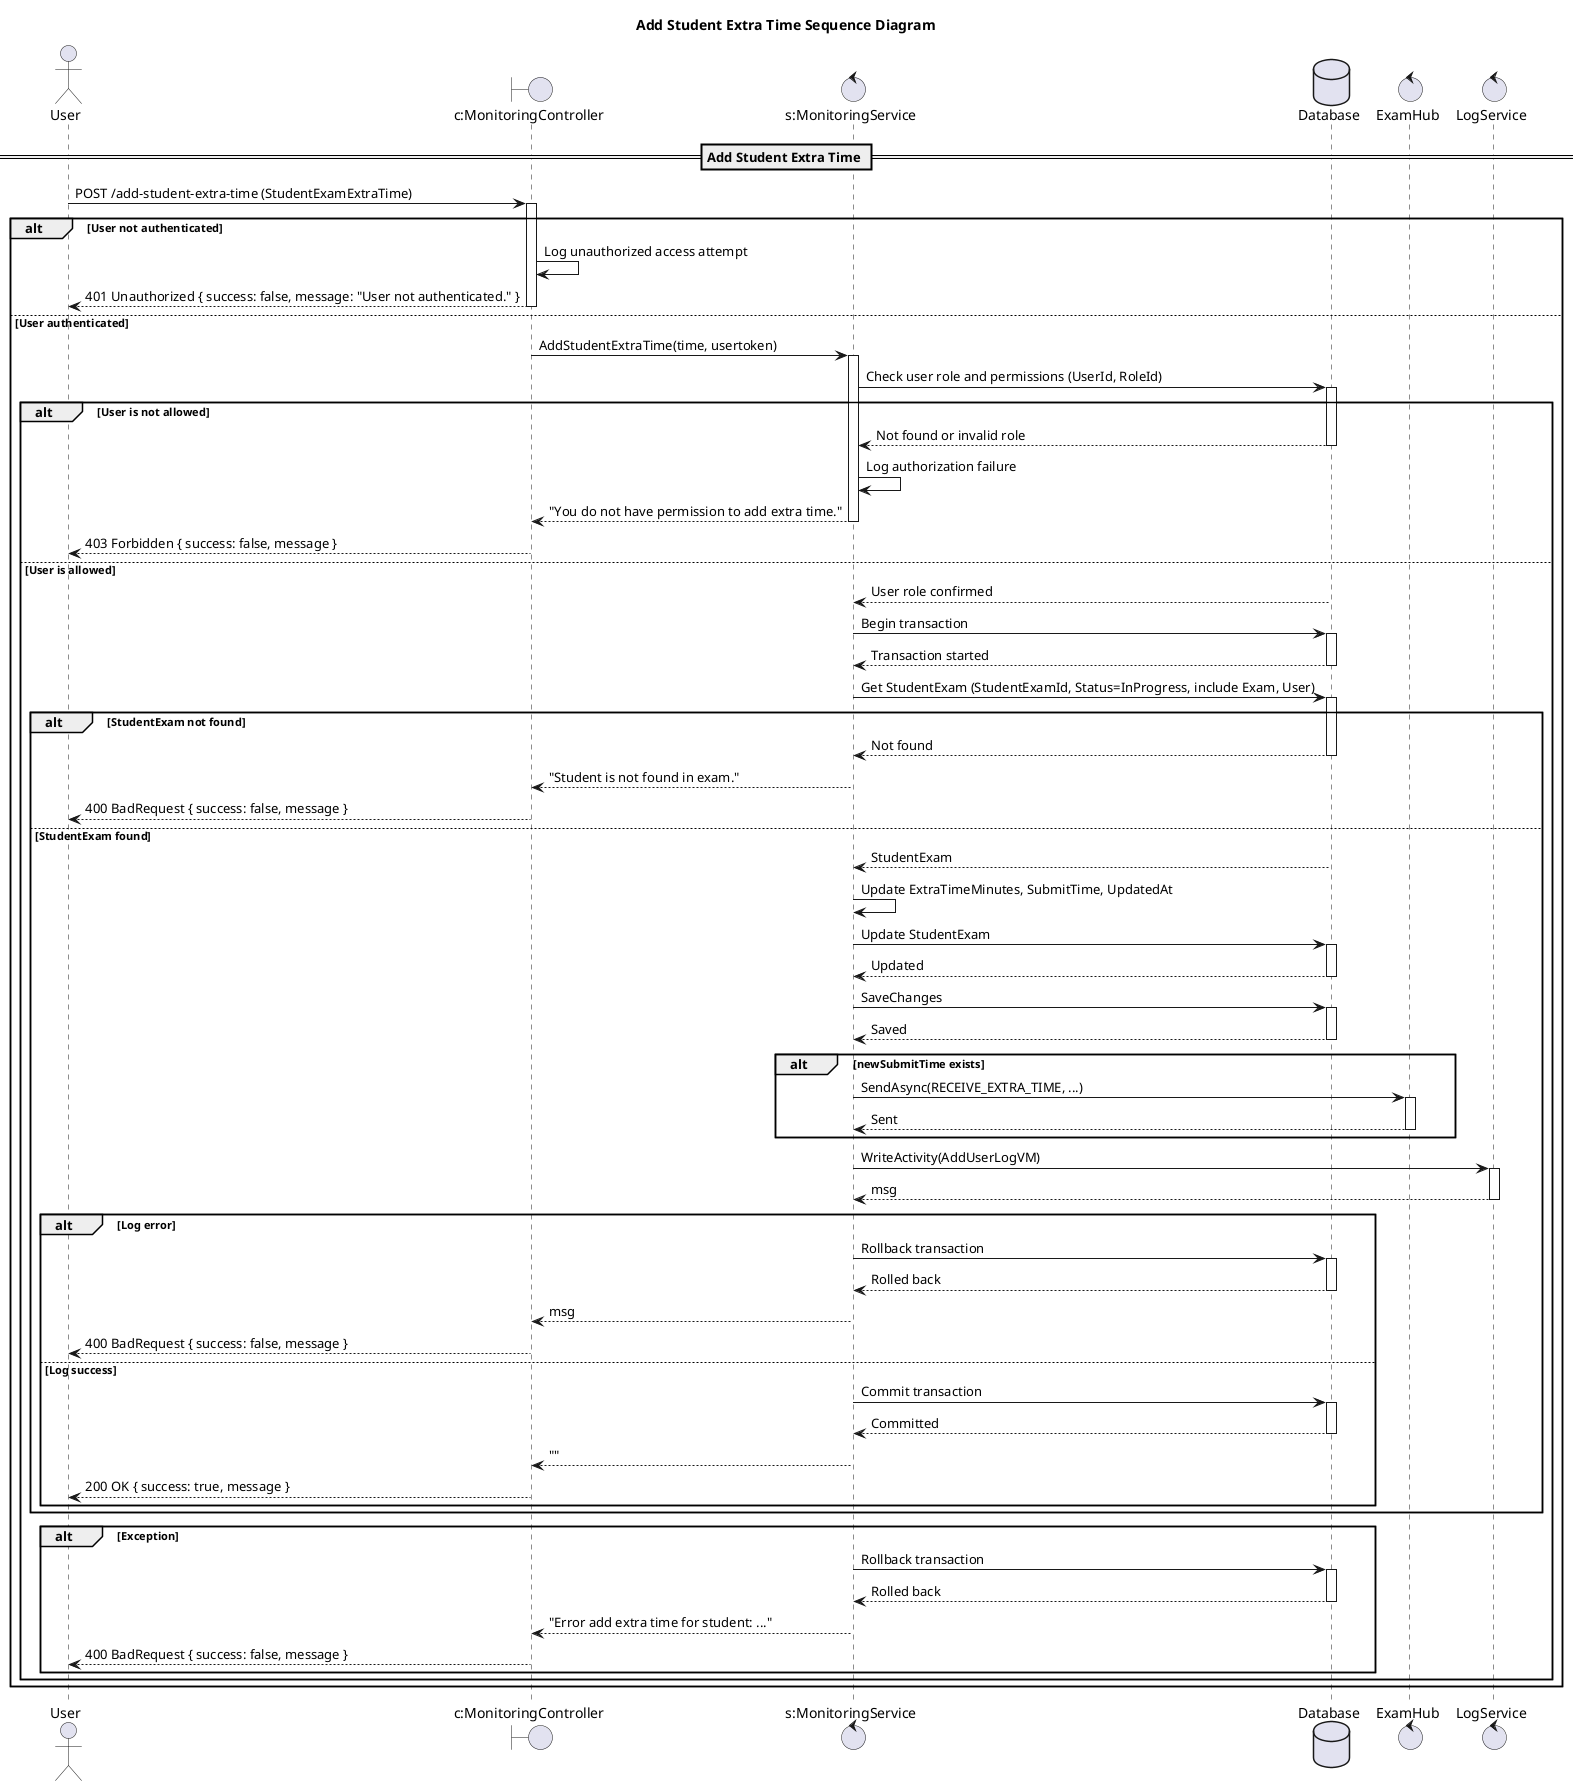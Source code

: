 @startuml

title Add Student Extra Time Sequence Diagram

actor "User" as Client
boundary "c:MonitoringController" as Controller
control "s:MonitoringService" as Service
database "Database" as DB
control "ExamHub" as Hub
control "LogService" as Log

== Add Student Extra Time ==

Client -> Controller: POST /add-student-extra-time (StudentExamExtraTime)
activate Controller

alt User not authenticated
    Controller -> Controller: Log unauthorized access attempt
    Controller --> Client: 401 Unauthorized { success: false, message: "User not authenticated." }
    deactivate Controller
else User authenticated
    Controller -> Service: AddStudentExtraTime(time, usertoken)
    activate Service

    Service -> DB: Check user role and permissions (UserId, RoleId)
    activate DB
    alt User is not allowed
        DB --> Service: Not found or invalid role
        deactivate DB
        Service -> Service: Log authorization failure
        Service --> Controller: "You do not have permission to add extra time."
        deactivate Service
        Controller --> Client: 403 Forbidden { success: false, message }
        deactivate Controller
    else User is allowed
        DB --> Service: User role confirmed
        deactivate DB

        Service -> DB: Begin transaction
        activate DB
        DB --> Service: Transaction started
        deactivate DB

        Service -> DB: Get StudentExam (StudentExamId, Status=InProgress, include Exam, User)
        activate DB
        alt StudentExam not found
            DB --> Service: Not found
            deactivate DB
            Service --> Controller: "Student is not found in exam."
            deactivate Service
            Controller --> Client: 400 BadRequest { success: false, message }
            deactivate Controller
        else StudentExam found
            DB --> Service: StudentExam
            deactivate DB
            Service -> Service: Update ExtraTimeMinutes, SubmitTime, UpdatedAt
            Service -> DB: Update StudentExam
            activate DB
            DB --> Service: Updated
            deactivate DB
            Service -> DB: SaveChanges
            activate DB
            DB --> Service: Saved
            deactivate DB
            alt newSubmitTime exists
                Service -> Hub: SendAsync(RECEIVE_EXTRA_TIME, ...)
                activate Hub
                Hub --> Service: Sent
                deactivate Hub
            end alt
            Service -> Log: WriteActivity(AddUserLogVM)
            activate Log
            Log --> Service: msg
            deactivate Log
            alt Log error
                Service -> DB: Rollback transaction
                activate DB
                DB --> Service: Rolled back
                deactivate DB
                Service --> Controller: msg
                deactivate Service
                Controller --> Client: 400 BadRequest { success: false, message }
                deactivate Controller
            else Log success
                Service -> DB: Commit transaction
                activate DB
                DB --> Service: Committed
                deactivate DB
                Service --> Controller: ""
                deactivate Service
                Controller --> Client: 200 OK { success: true, message }
                deactivate Controller
            end alt
        end alt
        alt Exception
            Service -> DB: Rollback transaction
            activate DB
            DB --> Service: Rolled back
            deactivate DB
            Service --> Controller: "Error add extra time for student: ..."
            deactivate Service
            Controller --> Client: 400 BadRequest { success: false, message }
            deactivate Controller
        end alt
    end alt
end alt

@enduml 